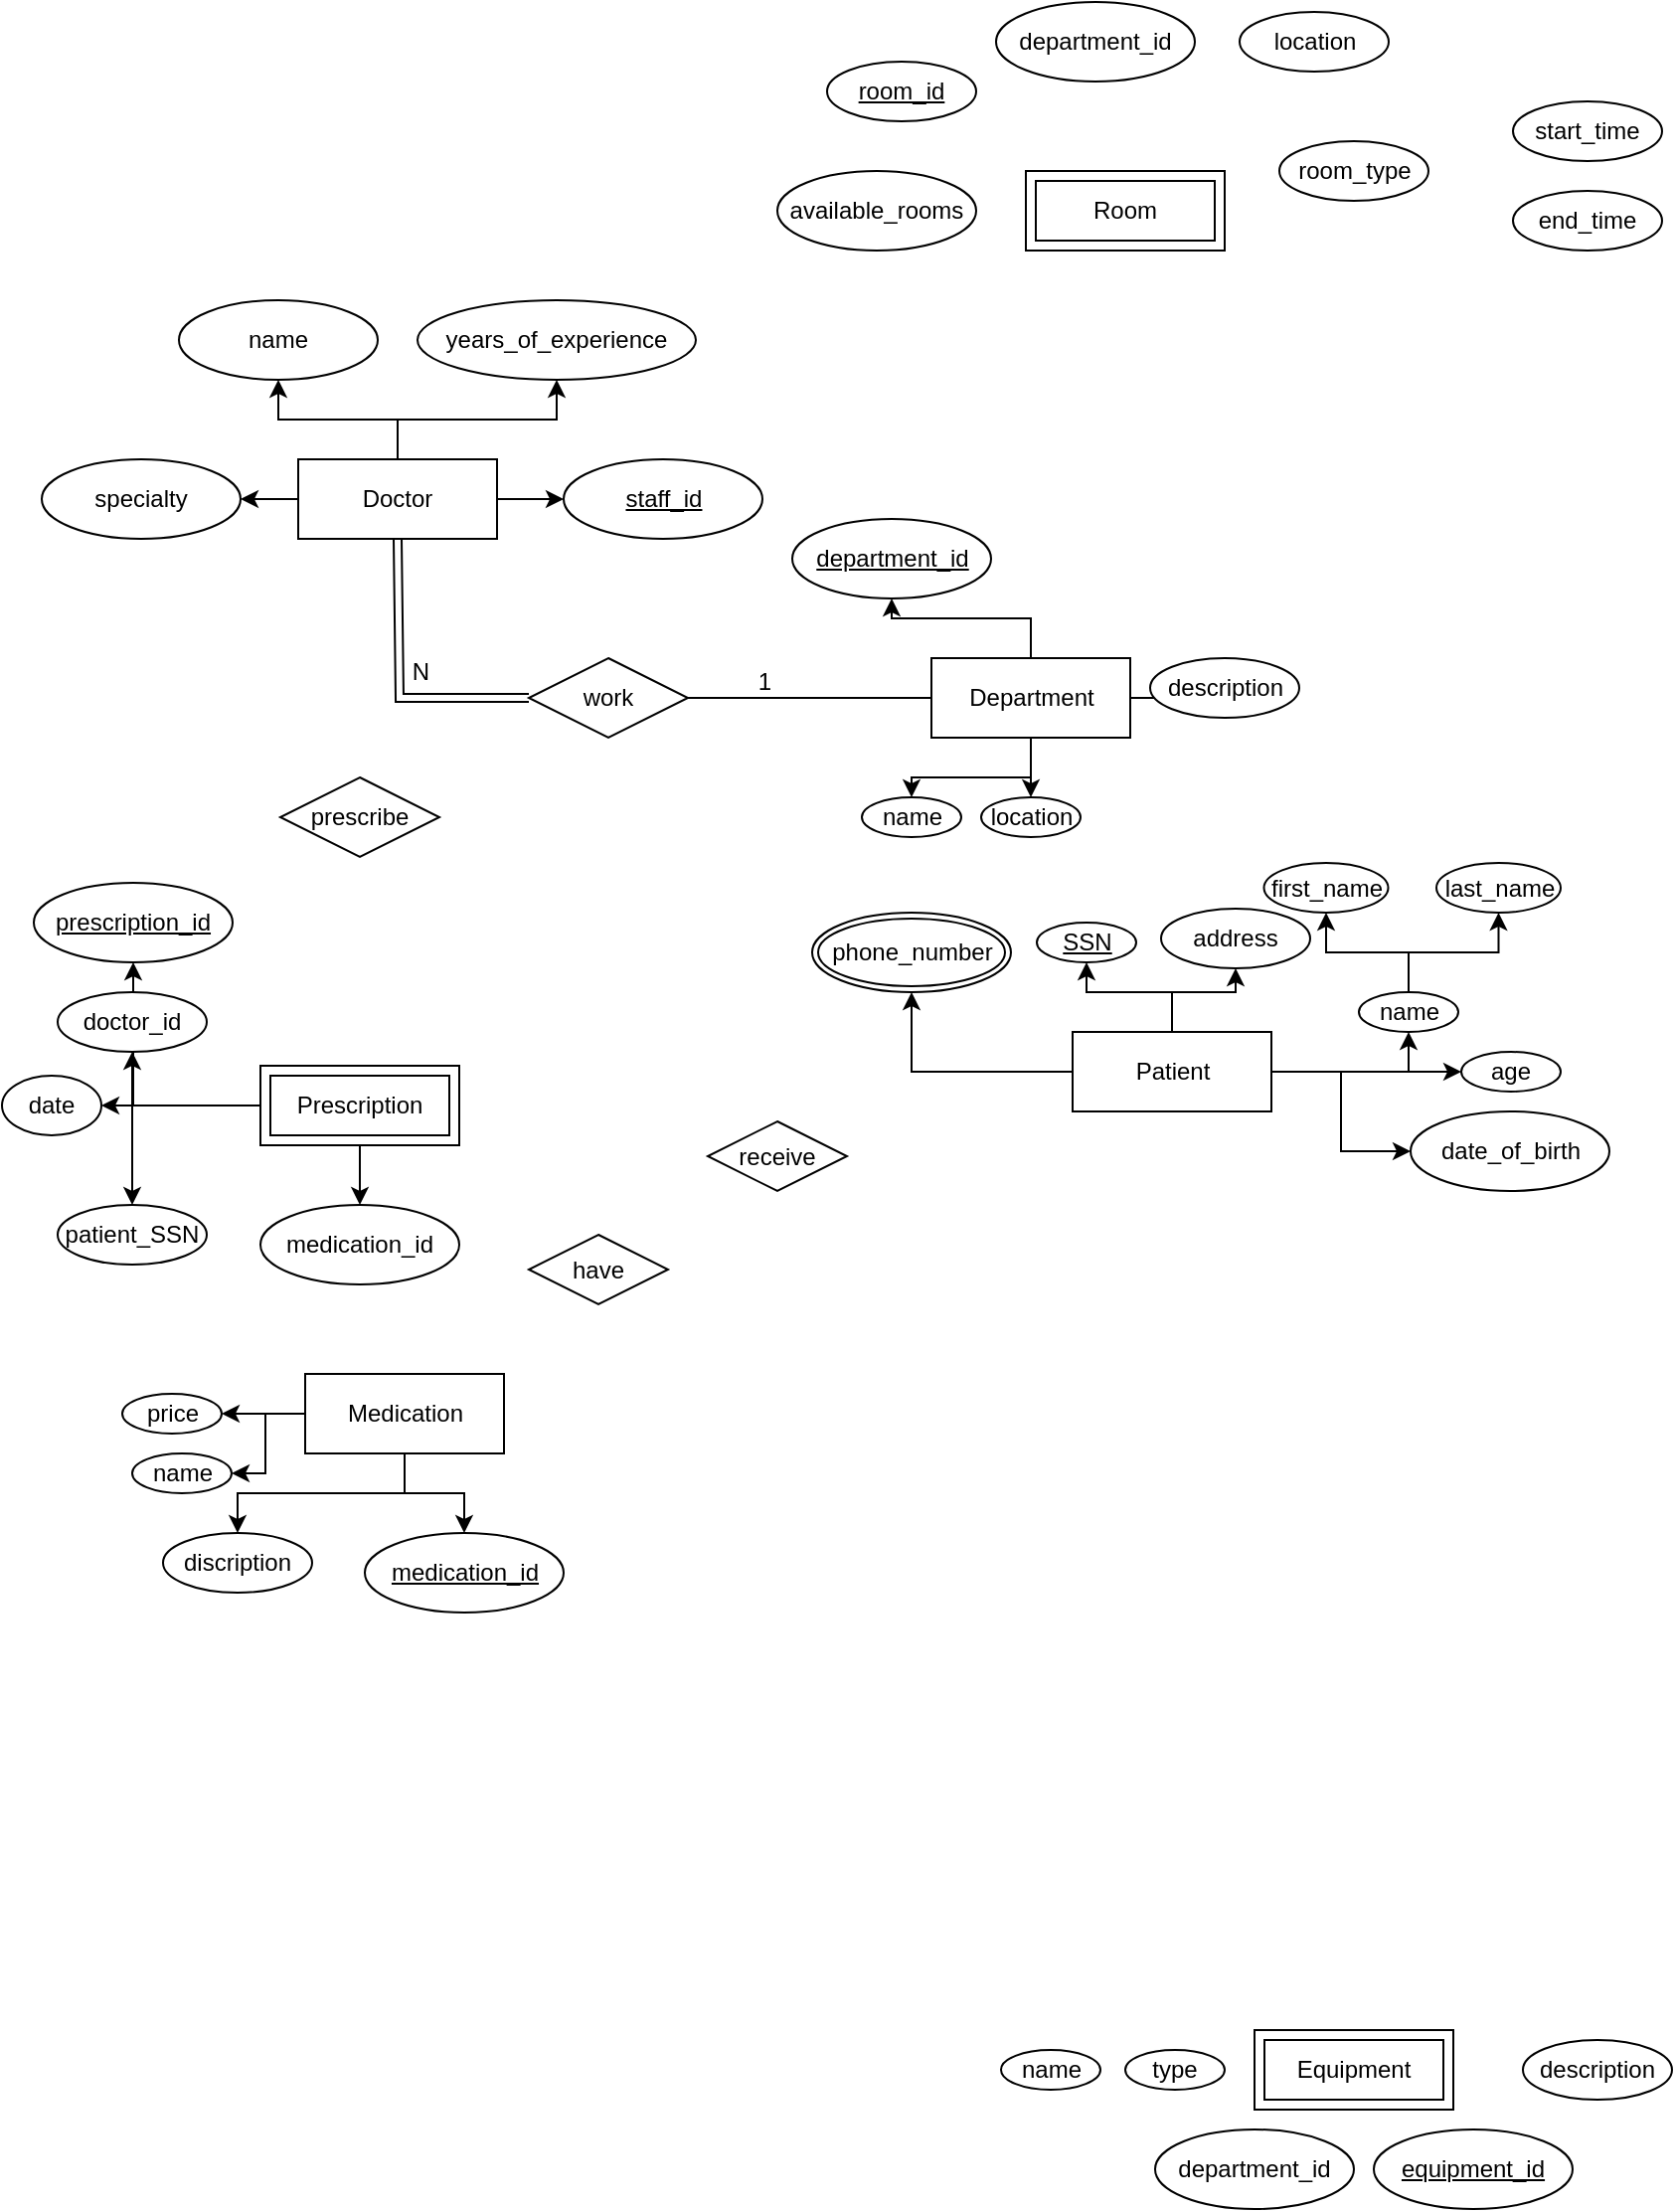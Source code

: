 <mxfile version="24.7.16">
  <diagram id="R2lEEEUBdFMjLlhIrx00" name="Page-1">
    <mxGraphModel dx="974" dy="2235" grid="1" gridSize="10" guides="1" tooltips="1" connect="1" arrows="1" fold="1" page="1" pageScale="1" pageWidth="850" pageHeight="1100" math="0" shadow="0" extFonts="Permanent Marker^https://fonts.googleapis.com/css?family=Permanent+Marker">
      <root>
        <mxCell id="0" />
        <mxCell id="1" parent="0" />
        <mxCell id="dXFxLWVXOz6fQHLVA481-10" style="edgeStyle=orthogonalEdgeStyle;rounded=0;orthogonalLoop=1;jettySize=auto;html=1;" edge="1" parent="1" source="EnDhoQLiz2VgIZupC2fY-2" target="dXFxLWVXOz6fQHLVA481-9">
          <mxGeometry relative="1" as="geometry" />
        </mxCell>
        <mxCell id="dXFxLWVXOz6fQHLVA481-11" style="edgeStyle=orthogonalEdgeStyle;rounded=0;orthogonalLoop=1;jettySize=auto;html=1;" edge="1" parent="1" source="EnDhoQLiz2VgIZupC2fY-2" target="dXFxLWVXOz6fQHLVA481-8">
          <mxGeometry relative="1" as="geometry" />
        </mxCell>
        <mxCell id="dXFxLWVXOz6fQHLVA481-13" style="edgeStyle=orthogonalEdgeStyle;rounded=0;orthogonalLoop=1;jettySize=auto;html=1;" edge="1" parent="1" source="EnDhoQLiz2VgIZupC2fY-2" target="dXFxLWVXOz6fQHLVA481-12">
          <mxGeometry relative="1" as="geometry" />
        </mxCell>
        <mxCell id="dXFxLWVXOz6fQHLVA481-19" style="edgeStyle=orthogonalEdgeStyle;rounded=0;orthogonalLoop=1;jettySize=auto;html=1;" edge="1" parent="1" source="EnDhoQLiz2VgIZupC2fY-2" target="dXFxLWVXOz6fQHLVA481-7">
          <mxGeometry relative="1" as="geometry" />
        </mxCell>
        <mxCell id="EnDhoQLiz2VgIZupC2fY-2" value="Doctor" style="whiteSpace=wrap;html=1;align=center;" parent="1" vertex="1">
          <mxGeometry x="149" y="100" width="100" height="40" as="geometry" />
        </mxCell>
        <mxCell id="dXFxLWVXOz6fQHLVA481-15" style="edgeStyle=orthogonalEdgeStyle;rounded=0;orthogonalLoop=1;jettySize=auto;html=1;" edge="1" parent="1" source="dXFxLWVXOz6fQHLVA481-1" target="dXFxLWVXOz6fQHLVA481-14">
          <mxGeometry relative="1" as="geometry" />
        </mxCell>
        <mxCell id="dXFxLWVXOz6fQHLVA481-22" style="edgeStyle=orthogonalEdgeStyle;rounded=0;orthogonalLoop=1;jettySize=auto;html=1;" edge="1" parent="1" source="dXFxLWVXOz6fQHLVA481-1" target="dXFxLWVXOz6fQHLVA481-21">
          <mxGeometry relative="1" as="geometry" />
        </mxCell>
        <mxCell id="dXFxLWVXOz6fQHLVA481-23" style="edgeStyle=orthogonalEdgeStyle;rounded=0;orthogonalLoop=1;jettySize=auto;html=1;" edge="1" parent="1" source="dXFxLWVXOz6fQHLVA481-1" target="dXFxLWVXOz6fQHLVA481-20">
          <mxGeometry relative="1" as="geometry" />
        </mxCell>
        <mxCell id="dXFxLWVXOz6fQHLVA481-119" style="edgeStyle=orthogonalEdgeStyle;rounded=0;orthogonalLoop=1;jettySize=auto;html=1;entryX=0.5;entryY=0;entryDx=0;entryDy=0;" edge="1" parent="1" source="dXFxLWVXOz6fQHLVA481-1" target="dXFxLWVXOz6fQHLVA481-16">
          <mxGeometry relative="1" as="geometry" />
        </mxCell>
        <mxCell id="dXFxLWVXOz6fQHLVA481-1" value="Department" style="whiteSpace=wrap;html=1;align=center;" vertex="1" parent="1">
          <mxGeometry x="467.5" y="200" width="100" height="40" as="geometry" />
        </mxCell>
        <mxCell id="dXFxLWVXOz6fQHLVA481-48" style="edgeStyle=orthogonalEdgeStyle;rounded=0;orthogonalLoop=1;jettySize=auto;html=1;" edge="1" parent="1" source="dXFxLWVXOz6fQHLVA481-2" target="dXFxLWVXOz6fQHLVA481-45">
          <mxGeometry relative="1" as="geometry" />
        </mxCell>
        <mxCell id="dXFxLWVXOz6fQHLVA481-49" style="edgeStyle=orthogonalEdgeStyle;rounded=0;orthogonalLoop=1;jettySize=auto;html=1;" edge="1" parent="1" source="dXFxLWVXOz6fQHLVA481-2" target="dXFxLWVXOz6fQHLVA481-46">
          <mxGeometry relative="1" as="geometry" />
        </mxCell>
        <mxCell id="dXFxLWVXOz6fQHLVA481-50" style="edgeStyle=orthogonalEdgeStyle;rounded=0;orthogonalLoop=1;jettySize=auto;html=1;" edge="1" parent="1" source="dXFxLWVXOz6fQHLVA481-2" target="dXFxLWVXOz6fQHLVA481-47">
          <mxGeometry relative="1" as="geometry" />
        </mxCell>
        <mxCell id="dXFxLWVXOz6fQHLVA481-51" style="edgeStyle=orthogonalEdgeStyle;rounded=0;orthogonalLoop=1;jettySize=auto;html=1;" edge="1" parent="1" source="dXFxLWVXOz6fQHLVA481-2" target="dXFxLWVXOz6fQHLVA481-44">
          <mxGeometry relative="1" as="geometry" />
        </mxCell>
        <mxCell id="dXFxLWVXOz6fQHLVA481-2" value="Medication" style="whiteSpace=wrap;html=1;align=center;" vertex="1" parent="1">
          <mxGeometry x="152.5" y="560" width="100" height="40" as="geometry" />
        </mxCell>
        <mxCell id="dXFxLWVXOz6fQHLVA481-56" style="edgeStyle=orthogonalEdgeStyle;rounded=0;orthogonalLoop=1;jettySize=auto;html=1;" edge="1" parent="1" source="dXFxLWVXOz6fQHLVA481-3" target="dXFxLWVXOz6fQHLVA481-53">
          <mxGeometry relative="1" as="geometry" />
        </mxCell>
        <mxCell id="dXFxLWVXOz6fQHLVA481-57" style="edgeStyle=orthogonalEdgeStyle;rounded=0;orthogonalLoop=1;jettySize=auto;html=1;" edge="1" parent="1" source="dXFxLWVXOz6fQHLVA481-3" target="dXFxLWVXOz6fQHLVA481-52">
          <mxGeometry relative="1" as="geometry" />
        </mxCell>
        <mxCell id="dXFxLWVXOz6fQHLVA481-112" style="edgeStyle=orthogonalEdgeStyle;rounded=0;orthogonalLoop=1;jettySize=auto;html=1;" edge="1" parent="1" source="dXFxLWVXOz6fQHLVA481-3" target="dXFxLWVXOz6fQHLVA481-65">
          <mxGeometry relative="1" as="geometry" />
        </mxCell>
        <mxCell id="dXFxLWVXOz6fQHLVA481-113" style="edgeStyle=orthogonalEdgeStyle;rounded=0;orthogonalLoop=1;jettySize=auto;html=1;" edge="1" parent="1" source="dXFxLWVXOz6fQHLVA481-3" target="dXFxLWVXOz6fQHLVA481-64">
          <mxGeometry relative="1" as="geometry" />
        </mxCell>
        <mxCell id="dXFxLWVXOz6fQHLVA481-116" style="edgeStyle=orthogonalEdgeStyle;rounded=0;orthogonalLoop=1;jettySize=auto;html=1;" edge="1" parent="1" source="dXFxLWVXOz6fQHLVA481-3" target="dXFxLWVXOz6fQHLVA481-66">
          <mxGeometry relative="1" as="geometry" />
        </mxCell>
        <mxCell id="dXFxLWVXOz6fQHLVA481-3" value="Prescription" style="shape=ext;margin=3;double=1;whiteSpace=wrap;html=1;align=center;" vertex="1" parent="1">
          <mxGeometry x="130" y="405" width="100" height="40" as="geometry" />
        </mxCell>
        <mxCell id="dXFxLWVXOz6fQHLVA481-4" value="Room" style="shape=ext;margin=3;double=1;whiteSpace=wrap;html=1;align=center;" vertex="1" parent="1">
          <mxGeometry x="515" y="-45" width="100" height="40" as="geometry" />
        </mxCell>
        <mxCell id="dXFxLWVXOz6fQHLVA481-5" value="Equipment" style="shape=ext;margin=3;double=1;whiteSpace=wrap;html=1;align=center;" vertex="1" parent="1">
          <mxGeometry x="630" y="890" width="100" height="40" as="geometry" />
        </mxCell>
        <mxCell id="dXFxLWVXOz6fQHLVA481-7" value="staff_id" style="ellipse;whiteSpace=wrap;html=1;align=center;fontStyle=4;" vertex="1" parent="1">
          <mxGeometry x="282.5" y="100" width="100" height="40" as="geometry" />
        </mxCell>
        <mxCell id="dXFxLWVXOz6fQHLVA481-8" value="name" style="ellipse;whiteSpace=wrap;html=1;align=center;" vertex="1" parent="1">
          <mxGeometry x="89" y="20" width="100" height="40" as="geometry" />
        </mxCell>
        <mxCell id="dXFxLWVXOz6fQHLVA481-9" value="specialty" style="ellipse;whiteSpace=wrap;html=1;align=center;" vertex="1" parent="1">
          <mxGeometry x="20.0" y="100" width="100" height="40" as="geometry" />
        </mxCell>
        <mxCell id="dXFxLWVXOz6fQHLVA481-12" value="years_of_experience" style="ellipse;whiteSpace=wrap;html=1;align=center;" vertex="1" parent="1">
          <mxGeometry x="209" y="20" width="140" height="40" as="geometry" />
        </mxCell>
        <mxCell id="dXFxLWVXOz6fQHLVA481-14" value="department_id " style="ellipse;whiteSpace=wrap;html=1;align=center;fontStyle=4;" vertex="1" parent="1">
          <mxGeometry x="397.5" y="130" width="100" height="40" as="geometry" />
        </mxCell>
        <mxCell id="dXFxLWVXOz6fQHLVA481-16" value="name" style="ellipse;whiteSpace=wrap;html=1;align=center;" vertex="1" parent="1">
          <mxGeometry x="432.5" y="270" width="50" height="20" as="geometry" />
        </mxCell>
        <mxCell id="dXFxLWVXOz6fQHLVA481-20" value="description" style="ellipse;whiteSpace=wrap;html=1;align=center;" vertex="1" parent="1">
          <mxGeometry x="577.5" y="200" width="75" height="30" as="geometry" />
        </mxCell>
        <mxCell id="dXFxLWVXOz6fQHLVA481-21" value="location" style="ellipse;whiteSpace=wrap;html=1;align=center;" vertex="1" parent="1">
          <mxGeometry x="492.5" y="270" width="50" height="20" as="geometry" />
        </mxCell>
        <mxCell id="dXFxLWVXOz6fQHLVA481-44" value="medication_id " style="ellipse;whiteSpace=wrap;html=1;align=center;fontStyle=4;" vertex="1" parent="1">
          <mxGeometry x="182.5" y="640" width="100" height="40" as="geometry" />
        </mxCell>
        <mxCell id="dXFxLWVXOz6fQHLVA481-45" value="name" style="ellipse;whiteSpace=wrap;html=1;align=center;" vertex="1" parent="1">
          <mxGeometry x="65.5" y="600" width="50" height="20" as="geometry" />
        </mxCell>
        <mxCell id="dXFxLWVXOz6fQHLVA481-46" value="discription" style="ellipse;whiteSpace=wrap;html=1;align=center;" vertex="1" parent="1">
          <mxGeometry x="81" y="640" width="75" height="30" as="geometry" />
        </mxCell>
        <mxCell id="dXFxLWVXOz6fQHLVA481-47" value="price" style="ellipse;whiteSpace=wrap;html=1;align=center;" vertex="1" parent="1">
          <mxGeometry x="60.5" y="570" width="50" height="20" as="geometry" />
        </mxCell>
        <mxCell id="dXFxLWVXOz6fQHLVA481-52" value="prescription_id " style="ellipse;whiteSpace=wrap;html=1;align=center;fontStyle=4;" vertex="1" parent="1">
          <mxGeometry x="16.0" y="313" width="100" height="40" as="geometry" />
        </mxCell>
        <mxCell id="dXFxLWVXOz6fQHLVA481-53" value="date" style="ellipse;whiteSpace=wrap;html=1;align=center;" vertex="1" parent="1">
          <mxGeometry y="410" width="50" height="30" as="geometry" />
        </mxCell>
        <mxCell id="dXFxLWVXOz6fQHLVA481-64" value="doctor_id " style="ellipse;whiteSpace=wrap;html=1;align=center;" vertex="1" parent="1">
          <mxGeometry x="28" y="368" width="75" height="30" as="geometry" />
        </mxCell>
        <mxCell id="dXFxLWVXOz6fQHLVA481-65" value="patient_SSN " style="ellipse;whiteSpace=wrap;html=1;align=center;" vertex="1" parent="1">
          <mxGeometry x="28" y="475" width="75" height="30" as="geometry" />
        </mxCell>
        <mxCell id="dXFxLWVXOz6fQHLVA481-66" value="medication_id " style="ellipse;whiteSpace=wrap;html=1;align=center;" vertex="1" parent="1">
          <mxGeometry x="130.0" y="475" width="100" height="40" as="geometry" />
        </mxCell>
        <mxCell id="dXFxLWVXOz6fQHLVA481-67" value="room_id " style="ellipse;whiteSpace=wrap;html=1;align=center;fontStyle=4;" vertex="1" parent="1">
          <mxGeometry x="415" y="-100" width="75" height="30" as="geometry" />
        </mxCell>
        <mxCell id="dXFxLWVXOz6fQHLVA481-68" value="location" style="ellipse;whiteSpace=wrap;html=1;align=center;" vertex="1" parent="1">
          <mxGeometry x="622.5" y="-125" width="75" height="30" as="geometry" />
        </mxCell>
        <mxCell id="dXFxLWVXOz6fQHLVA481-69" value="room_type" style="ellipse;whiteSpace=wrap;html=1;align=center;" vertex="1" parent="1">
          <mxGeometry x="642.5" y="-60" width="75" height="30" as="geometry" />
        </mxCell>
        <mxCell id="dXFxLWVXOz6fQHLVA481-70" value="department_id " style="ellipse;whiteSpace=wrap;html=1;align=center;" vertex="1" parent="1">
          <mxGeometry x="500.0" y="-130" width="100" height="40" as="geometry" />
        </mxCell>
        <mxCell id="dXFxLWVXOz6fQHLVA481-71" value="start_time" style="ellipse;whiteSpace=wrap;html=1;align=center;" vertex="1" parent="1">
          <mxGeometry x="760" y="-80" width="75" height="30" as="geometry" />
        </mxCell>
        <mxCell id="dXFxLWVXOz6fQHLVA481-72" value="end_time" style="ellipse;whiteSpace=wrap;html=1;align=center;" vertex="1" parent="1">
          <mxGeometry x="760" y="-35" width="75" height="30" as="geometry" />
        </mxCell>
        <mxCell id="dXFxLWVXOz6fQHLVA481-73" value="available_rooms" style="ellipse;whiteSpace=wrap;html=1;align=center;" vertex="1" parent="1">
          <mxGeometry x="390.0" y="-45" width="100" height="40" as="geometry" />
        </mxCell>
        <mxCell id="dXFxLWVXOz6fQHLVA481-74" value="equipment_id" style="ellipse;whiteSpace=wrap;html=1;align=center;fontStyle=4;" vertex="1" parent="1">
          <mxGeometry x="690.0" y="940" width="100" height="40" as="geometry" />
        </mxCell>
        <mxCell id="dXFxLWVXOz6fQHLVA481-75" value="name" style="ellipse;whiteSpace=wrap;html=1;align=center;" vertex="1" parent="1">
          <mxGeometry x="502.5" y="900" width="50" height="20" as="geometry" />
        </mxCell>
        <mxCell id="dXFxLWVXOz6fQHLVA481-76" value="type" style="ellipse;whiteSpace=wrap;html=1;align=center;" vertex="1" parent="1">
          <mxGeometry x="565" y="900" width="50" height="20" as="geometry" />
        </mxCell>
        <mxCell id="dXFxLWVXOz6fQHLVA481-78" value="description" style="ellipse;whiteSpace=wrap;html=1;align=center;" vertex="1" parent="1">
          <mxGeometry x="765" y="895" width="75" height="30" as="geometry" />
        </mxCell>
        <mxCell id="dXFxLWVXOz6fQHLVA481-79" value="department_id " style="ellipse;whiteSpace=wrap;html=1;align=center;" vertex="1" parent="1">
          <mxGeometry x="580" y="940" width="100" height="40" as="geometry" />
        </mxCell>
        <mxCell id="dXFxLWVXOz6fQHLVA481-87" value="work" style="shape=rhombus;perimeter=rhombusPerimeter;whiteSpace=wrap;html=1;align=center;" vertex="1" parent="1">
          <mxGeometry x="265" y="200" width="80" height="40" as="geometry" />
        </mxCell>
        <mxCell id="dXFxLWVXOz6fQHLVA481-96" value="" style="endArrow=none;html=1;rounded=0;entryX=1;entryY=0.5;entryDx=0;entryDy=0;exitX=0;exitY=0.5;exitDx=0;exitDy=0;" edge="1" parent="1" source="dXFxLWVXOz6fQHLVA481-1" target="dXFxLWVXOz6fQHLVA481-87">
          <mxGeometry relative="1" as="geometry">
            <mxPoint x="455" y="300" as="sourcePoint" />
            <mxPoint x="295" y="300" as="targetPoint" />
          </mxGeometry>
        </mxCell>
        <mxCell id="dXFxLWVXOz6fQHLVA481-97" value="1" style="resizable=0;html=1;whiteSpace=wrap;align=right;verticalAlign=bottom;" connectable="0" vertex="1" parent="dXFxLWVXOz6fQHLVA481-96">
          <mxGeometry x="1" relative="1" as="geometry">
            <mxPoint x="43" as="offset" />
          </mxGeometry>
        </mxCell>
        <mxCell id="dXFxLWVXOz6fQHLVA481-106" value="" style="shape=link;html=1;rounded=0;entryX=0;entryY=0.5;entryDx=0;entryDy=0;exitX=0.5;exitY=1;exitDx=0;exitDy=0;" edge="1" parent="1" source="EnDhoQLiz2VgIZupC2fY-2" target="dXFxLWVXOz6fQHLVA481-87">
          <mxGeometry relative="1" as="geometry">
            <mxPoint x="119" y="219.5" as="sourcePoint" />
            <mxPoint x="279" y="219.5" as="targetPoint" />
            <Array as="points">
              <mxPoint x="200" y="220" />
            </Array>
          </mxGeometry>
        </mxCell>
        <mxCell id="dXFxLWVXOz6fQHLVA481-107" value="N" style="resizable=0;html=1;whiteSpace=wrap;align=right;verticalAlign=bottom;" connectable="0" vertex="1" parent="dXFxLWVXOz6fQHLVA481-106">
          <mxGeometry x="1" relative="1" as="geometry">
            <mxPoint x="-48" y="-5" as="offset" />
          </mxGeometry>
        </mxCell>
        <mxCell id="dXFxLWVXOz6fQHLVA481-37" style="edgeStyle=orthogonalEdgeStyle;rounded=0;orthogonalLoop=1;jettySize=auto;html=1;" edge="1" parent="1" source="EnDhoQLiz2VgIZupC2fY-3" target="dXFxLWVXOz6fQHLVA481-32">
          <mxGeometry relative="1" as="geometry" />
        </mxCell>
        <mxCell id="dXFxLWVXOz6fQHLVA481-38" style="edgeStyle=orthogonalEdgeStyle;rounded=0;orthogonalLoop=1;jettySize=auto;html=1;" edge="1" parent="1" source="EnDhoQLiz2VgIZupC2fY-3" target="dXFxLWVXOz6fQHLVA481-27">
          <mxGeometry relative="1" as="geometry" />
        </mxCell>
        <mxCell id="dXFxLWVXOz6fQHLVA481-39" style="edgeStyle=orthogonalEdgeStyle;rounded=0;orthogonalLoop=1;jettySize=auto;html=1;" edge="1" parent="1" source="EnDhoQLiz2VgIZupC2fY-3" target="dXFxLWVXOz6fQHLVA481-31">
          <mxGeometry relative="1" as="geometry" />
        </mxCell>
        <mxCell id="dXFxLWVXOz6fQHLVA481-43" style="edgeStyle=orthogonalEdgeStyle;rounded=0;orthogonalLoop=1;jettySize=auto;html=1;" edge="1" parent="1" source="EnDhoQLiz2VgIZupC2fY-3" target="dXFxLWVXOz6fQHLVA481-24">
          <mxGeometry relative="1" as="geometry" />
        </mxCell>
        <mxCell id="dXFxLWVXOz6fQHLVA481-63" style="edgeStyle=orthogonalEdgeStyle;rounded=0;orthogonalLoop=1;jettySize=auto;html=1;entryX=0.5;entryY=1;entryDx=0;entryDy=0;" edge="1" parent="1" source="EnDhoQLiz2VgIZupC2fY-3" target="dXFxLWVXOz6fQHLVA481-59">
          <mxGeometry relative="1" as="geometry" />
        </mxCell>
        <mxCell id="dXFxLWVXOz6fQHLVA481-84" style="edgeStyle=orthogonalEdgeStyle;rounded=0;orthogonalLoop=1;jettySize=auto;html=1;entryX=0;entryY=0.5;entryDx=0;entryDy=0;" edge="1" parent="1" source="EnDhoQLiz2VgIZupC2fY-3" target="dXFxLWVXOz6fQHLVA481-30">
          <mxGeometry relative="1" as="geometry" />
        </mxCell>
        <mxCell id="EnDhoQLiz2VgIZupC2fY-3" value="Patient" style="whiteSpace=wrap;html=1;align=center;" parent="1" vertex="1">
          <mxGeometry x="538.5" y="388" width="100" height="40" as="geometry" />
        </mxCell>
        <mxCell id="dXFxLWVXOz6fQHLVA481-24" value="SSN" style="ellipse;whiteSpace=wrap;html=1;align=center;fontStyle=4;" vertex="1" parent="1">
          <mxGeometry x="520.5" y="333" width="50" height="20" as="geometry" />
        </mxCell>
        <mxCell id="dXFxLWVXOz6fQHLVA481-25" value="first_name" style="ellipse;whiteSpace=wrap;html=1;align=center;" vertex="1" parent="1">
          <mxGeometry x="634.75" y="303" width="62.5" height="25" as="geometry" />
        </mxCell>
        <mxCell id="dXFxLWVXOz6fQHLVA481-26" value="last_name" style="ellipse;whiteSpace=wrap;html=1;align=center;" vertex="1" parent="1">
          <mxGeometry x="721.5" y="303" width="62.5" height="25" as="geometry" />
        </mxCell>
        <mxCell id="dXFxLWVXOz6fQHLVA481-27" value="address" style="ellipse;whiteSpace=wrap;html=1;align=center;" vertex="1" parent="1">
          <mxGeometry x="583" y="326" width="75" height="30" as="geometry" />
        </mxCell>
        <mxCell id="dXFxLWVXOz6fQHLVA481-30" value="age" style="ellipse;whiteSpace=wrap;html=1;align=center;" vertex="1" parent="1">
          <mxGeometry x="734" y="398" width="50" height="20" as="geometry" />
        </mxCell>
        <mxCell id="dXFxLWVXOz6fQHLVA481-31" value="date_of_birth" style="ellipse;whiteSpace=wrap;html=1;align=center;" vertex="1" parent="1">
          <mxGeometry x="708.5" y="428" width="100" height="40" as="geometry" />
        </mxCell>
        <mxCell id="dXFxLWVXOz6fQHLVA481-32" value="phone_number" style="ellipse;shape=doubleEllipse;margin=3;whiteSpace=wrap;html=1;align=center;" vertex="1" parent="1">
          <mxGeometry x="407.5" y="328" width="100" height="40" as="geometry" />
        </mxCell>
        <mxCell id="dXFxLWVXOz6fQHLVA481-62" style="edgeStyle=orthogonalEdgeStyle;rounded=0;orthogonalLoop=1;jettySize=auto;html=1;" edge="1" parent="1" source="dXFxLWVXOz6fQHLVA481-59" target="dXFxLWVXOz6fQHLVA481-26">
          <mxGeometry relative="1" as="geometry" />
        </mxCell>
        <mxCell id="dXFxLWVXOz6fQHLVA481-83" style="edgeStyle=orthogonalEdgeStyle;rounded=0;orthogonalLoop=1;jettySize=auto;html=1;entryX=0.5;entryY=1;entryDx=0;entryDy=0;" edge="1" parent="1" source="dXFxLWVXOz6fQHLVA481-59" target="dXFxLWVXOz6fQHLVA481-25">
          <mxGeometry relative="1" as="geometry" />
        </mxCell>
        <mxCell id="dXFxLWVXOz6fQHLVA481-59" value="name" style="ellipse;whiteSpace=wrap;html=1;align=center;" vertex="1" parent="1">
          <mxGeometry x="682.5" y="368" width="50" height="20" as="geometry" />
        </mxCell>
        <mxCell id="dXFxLWVXOz6fQHLVA481-108" value="receive" style="shape=rhombus;perimeter=rhombusPerimeter;whiteSpace=wrap;html=1;align=center;" vertex="1" parent="1">
          <mxGeometry x="355" y="433" width="70" height="35" as="geometry" />
        </mxCell>
        <mxCell id="dXFxLWVXOz6fQHLVA481-115" value="prescribe" style="shape=rhombus;perimeter=rhombusPerimeter;whiteSpace=wrap;html=1;align=center;" vertex="1" parent="1">
          <mxGeometry x="140" y="260" width="80" height="40" as="geometry" />
        </mxCell>
        <mxCell id="dXFxLWVXOz6fQHLVA481-117" value="have" style="shape=rhombus;perimeter=rhombusPerimeter;whiteSpace=wrap;html=1;align=center;" vertex="1" parent="1">
          <mxGeometry x="265" y="490" width="70" height="35" as="geometry" />
        </mxCell>
      </root>
    </mxGraphModel>
  </diagram>
</mxfile>
